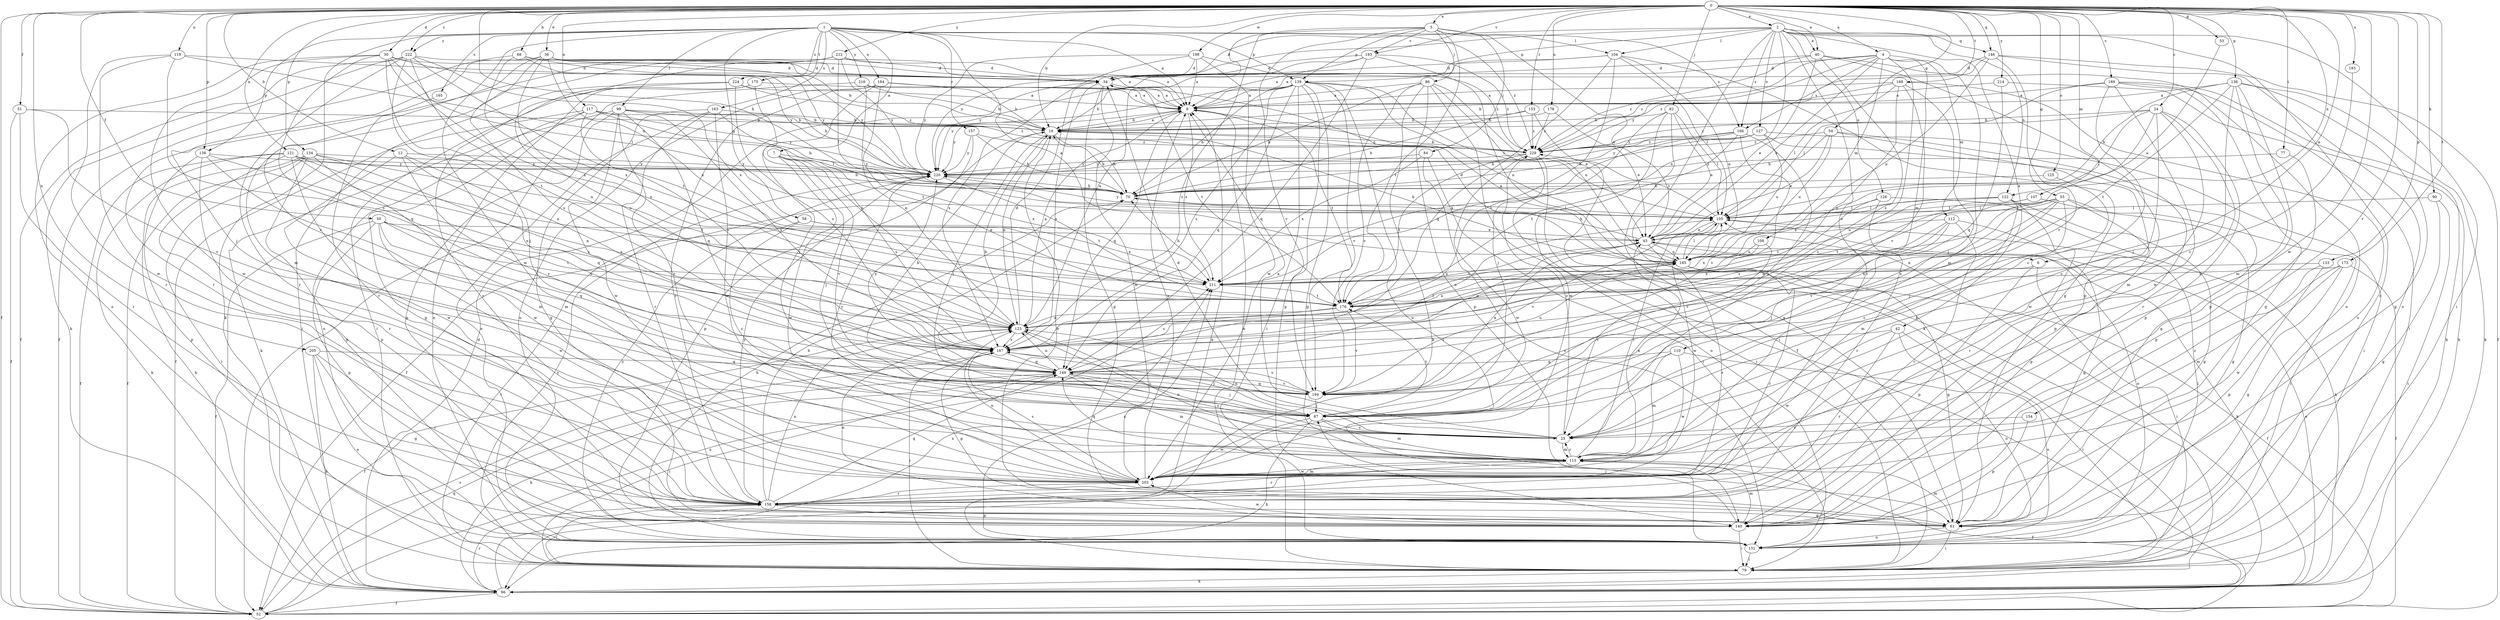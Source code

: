 strict digraph  {
0;
1;
2;
4;
5;
6;
7;
8;
12;
16;
24;
25;
30;
34;
36;
40;
42;
43;
50;
51;
52;
53;
54;
55;
58;
61;
68;
70;
77;
79;
82;
84;
86;
87;
90;
96;
99;
104;
105;
107;
108;
110;
112;
113;
117;
119;
121;
122;
123;
125;
126;
127;
131;
133;
134;
136;
138;
139;
140;
146;
149;
153;
154;
157;
158;
163;
165;
166;
167;
168;
173;
175;
176;
178;
183;
184;
185;
189;
193;
194;
198;
203;
205;
211;
212;
214;
216;
220;
222;
224;
229;
0 -> 2  [label=a];
0 -> 4  [label=a];
0 -> 5  [label=a];
0 -> 6  [label=a];
0 -> 12  [label=b];
0 -> 16  [label=b];
0 -> 24  [label=c];
0 -> 30  [label=d];
0 -> 36  [label=e];
0 -> 40  [label=e];
0 -> 50  [label=f];
0 -> 51  [label=f];
0 -> 52  [label=f];
0 -> 53  [label=g];
0 -> 54  [label=g];
0 -> 55  [label=g];
0 -> 68  [label=h];
0 -> 70  [label=h];
0 -> 77  [label=i];
0 -> 82  [label=j];
0 -> 90  [label=k];
0 -> 107  [label=m];
0 -> 117  [label=n];
0 -> 119  [label=n];
0 -> 121  [label=n];
0 -> 122  [label=n];
0 -> 125  [label=o];
0 -> 133  [label=p];
0 -> 134  [label=p];
0 -> 136  [label=p];
0 -> 138  [label=p];
0 -> 146  [label=q];
0 -> 153  [label=r];
0 -> 154  [label=r];
0 -> 168  [label=t];
0 -> 173  [label=t];
0 -> 178  [label=u];
0 -> 183  [label=u];
0 -> 189  [label=v];
0 -> 193  [label=v];
0 -> 198  [label=w];
0 -> 203  [label=w];
0 -> 205  [label=x];
0 -> 212  [label=y];
0 -> 214  [label=y];
0 -> 222  [label=z];
1 -> 6  [label=a];
1 -> 7  [label=a];
1 -> 8  [label=a];
1 -> 58  [label=g];
1 -> 96  [label=k];
1 -> 99  [label=l];
1 -> 138  [label=p];
1 -> 139  [label=p];
1 -> 157  [label=r];
1 -> 163  [label=s];
1 -> 165  [label=s];
1 -> 166  [label=s];
1 -> 175  [label=t];
1 -> 184  [label=u];
1 -> 203  [label=w];
1 -> 216  [label=y];
1 -> 222  [label=z];
1 -> 224  [label=z];
1 -> 229  [label=z];
2 -> 34  [label=d];
2 -> 40  [label=e];
2 -> 42  [label=e];
2 -> 79  [label=i];
2 -> 96  [label=k];
2 -> 104  [label=l];
2 -> 122  [label=n];
2 -> 126  [label=o];
2 -> 127  [label=o];
2 -> 131  [label=o];
2 -> 139  [label=p];
2 -> 146  [label=q];
2 -> 158  [label=r];
2 -> 166  [label=s];
2 -> 211  [label=x];
2 -> 220  [label=y];
4 -> 25  [label=c];
4 -> 34  [label=d];
4 -> 43  [label=e];
4 -> 108  [label=m];
4 -> 110  [label=m];
4 -> 112  [label=m];
4 -> 113  [label=m];
4 -> 166  [label=s];
4 -> 220  [label=y];
4 -> 229  [label=z];
5 -> 43  [label=e];
5 -> 84  [label=j];
5 -> 86  [label=j];
5 -> 104  [label=l];
5 -> 123  [label=n];
5 -> 139  [label=p];
5 -> 167  [label=s];
5 -> 176  [label=t];
5 -> 193  [label=v];
5 -> 194  [label=v];
6 -> 79  [label=i];
6 -> 140  [label=p];
6 -> 211  [label=x];
7 -> 87  [label=j];
7 -> 167  [label=s];
7 -> 194  [label=v];
7 -> 203  [label=w];
7 -> 211  [label=x];
7 -> 220  [label=y];
8 -> 16  [label=b];
8 -> 131  [label=o];
8 -> 149  [label=q];
8 -> 176  [label=t];
8 -> 211  [label=x];
8 -> 220  [label=y];
12 -> 149  [label=q];
12 -> 167  [label=s];
12 -> 194  [label=v];
12 -> 203  [label=w];
12 -> 220  [label=y];
16 -> 8  [label=a];
16 -> 52  [label=f];
16 -> 70  [label=h];
16 -> 87  [label=j];
16 -> 123  [label=n];
16 -> 229  [label=z];
24 -> 16  [label=b];
24 -> 25  [label=c];
24 -> 105  [label=l];
24 -> 113  [label=m];
24 -> 140  [label=p];
24 -> 158  [label=r];
24 -> 176  [label=t];
24 -> 229  [label=z];
25 -> 8  [label=a];
25 -> 34  [label=d];
25 -> 113  [label=m];
25 -> 123  [label=n];
25 -> 220  [label=y];
25 -> 229  [label=z];
30 -> 34  [label=d];
30 -> 105  [label=l];
30 -> 131  [label=o];
30 -> 149  [label=q];
30 -> 176  [label=t];
30 -> 203  [label=w];
30 -> 211  [label=x];
30 -> 220  [label=y];
34 -> 8  [label=a];
34 -> 61  [label=g];
34 -> 167  [label=s];
34 -> 176  [label=t];
34 -> 203  [label=w];
36 -> 8  [label=a];
36 -> 16  [label=b];
36 -> 34  [label=d];
36 -> 87  [label=j];
36 -> 123  [label=n];
36 -> 167  [label=s];
36 -> 194  [label=v];
36 -> 211  [label=x];
36 -> 220  [label=y];
40 -> 34  [label=d];
40 -> 43  [label=e];
40 -> 131  [label=o];
40 -> 140  [label=p];
40 -> 167  [label=s];
40 -> 229  [label=z];
42 -> 79  [label=i];
42 -> 131  [label=o];
42 -> 158  [label=r];
42 -> 167  [label=s];
42 -> 203  [label=w];
43 -> 70  [label=h];
43 -> 96  [label=k];
43 -> 158  [label=r];
43 -> 176  [label=t];
43 -> 185  [label=u];
50 -> 43  [label=e];
50 -> 52  [label=f];
50 -> 123  [label=n];
50 -> 140  [label=p];
50 -> 149  [label=q];
50 -> 176  [label=t];
50 -> 203  [label=w];
51 -> 16  [label=b];
51 -> 52  [label=f];
51 -> 158  [label=r];
51 -> 194  [label=v];
52 -> 149  [label=q];
52 -> 167  [label=s];
52 -> 211  [label=x];
53 -> 185  [label=u];
54 -> 43  [label=e];
54 -> 70  [label=h];
54 -> 140  [label=p];
54 -> 185  [label=u];
54 -> 203  [label=w];
54 -> 229  [label=z];
55 -> 79  [label=i];
55 -> 105  [label=l];
55 -> 113  [label=m];
55 -> 123  [label=n];
55 -> 140  [label=p];
55 -> 167  [label=s];
55 -> 176  [label=t];
55 -> 185  [label=u];
55 -> 194  [label=v];
58 -> 25  [label=c];
58 -> 43  [label=e];
58 -> 79  [label=i];
58 -> 211  [label=x];
61 -> 16  [label=b];
61 -> 79  [label=i];
61 -> 113  [label=m];
61 -> 131  [label=o];
68 -> 34  [label=d];
68 -> 52  [label=f];
68 -> 70  [label=h];
68 -> 211  [label=x];
68 -> 220  [label=y];
70 -> 16  [label=b];
70 -> 105  [label=l];
77 -> 140  [label=p];
77 -> 220  [label=y];
79 -> 8  [label=a];
79 -> 96  [label=k];
79 -> 220  [label=y];
82 -> 16  [label=b];
82 -> 43  [label=e];
82 -> 79  [label=i];
82 -> 87  [label=j];
82 -> 105  [label=l];
82 -> 203  [label=w];
84 -> 79  [label=i];
84 -> 131  [label=o];
84 -> 211  [label=x];
84 -> 220  [label=y];
86 -> 8  [label=a];
86 -> 43  [label=e];
86 -> 52  [label=f];
86 -> 70  [label=h];
86 -> 96  [label=k];
86 -> 140  [label=p];
86 -> 185  [label=u];
86 -> 194  [label=v];
87 -> 25  [label=c];
87 -> 96  [label=k];
87 -> 113  [label=m];
87 -> 176  [label=t];
87 -> 203  [label=w];
90 -> 61  [label=g];
90 -> 79  [label=i];
90 -> 105  [label=l];
96 -> 34  [label=d];
96 -> 43  [label=e];
96 -> 52  [label=f];
96 -> 105  [label=l];
96 -> 158  [label=r];
96 -> 211  [label=x];
99 -> 16  [label=b];
99 -> 25  [label=c];
99 -> 96  [label=k];
99 -> 140  [label=p];
99 -> 149  [label=q];
99 -> 167  [label=s];
99 -> 203  [label=w];
99 -> 229  [label=z];
104 -> 8  [label=a];
104 -> 34  [label=d];
104 -> 61  [label=g];
104 -> 105  [label=l];
104 -> 149  [label=q];
104 -> 167  [label=s];
104 -> 185  [label=u];
105 -> 43  [label=e];
105 -> 131  [label=o];
105 -> 194  [label=v];
105 -> 203  [label=w];
105 -> 220  [label=y];
105 -> 229  [label=z];
107 -> 61  [label=g];
107 -> 105  [label=l];
107 -> 176  [label=t];
108 -> 25  [label=c];
108 -> 185  [label=u];
108 -> 211  [label=x];
110 -> 87  [label=j];
110 -> 113  [label=m];
110 -> 131  [label=o];
110 -> 149  [label=q];
110 -> 203  [label=w];
112 -> 43  [label=e];
112 -> 61  [label=g];
112 -> 87  [label=j];
112 -> 123  [label=n];
112 -> 158  [label=r];
112 -> 194  [label=v];
113 -> 25  [label=c];
113 -> 43  [label=e];
113 -> 52  [label=f];
113 -> 105  [label=l];
113 -> 123  [label=n];
113 -> 149  [label=q];
113 -> 158  [label=r];
113 -> 203  [label=w];
117 -> 16  [label=b];
117 -> 52  [label=f];
117 -> 61  [label=g];
117 -> 70  [label=h];
117 -> 131  [label=o];
117 -> 167  [label=s];
117 -> 220  [label=y];
119 -> 34  [label=d];
119 -> 70  [label=h];
119 -> 158  [label=r];
119 -> 167  [label=s];
119 -> 203  [label=w];
121 -> 52  [label=f];
121 -> 70  [label=h];
121 -> 96  [label=k];
121 -> 123  [label=n];
121 -> 140  [label=p];
121 -> 203  [label=w];
121 -> 211  [label=x];
121 -> 220  [label=y];
122 -> 25  [label=c];
122 -> 43  [label=e];
122 -> 61  [label=g];
122 -> 105  [label=l];
122 -> 158  [label=r];
122 -> 176  [label=t];
123 -> 8  [label=a];
123 -> 25  [label=c];
123 -> 34  [label=d];
123 -> 52  [label=f];
123 -> 167  [label=s];
123 -> 185  [label=u];
125 -> 70  [label=h];
125 -> 87  [label=j];
126 -> 96  [label=k];
126 -> 105  [label=l];
126 -> 158  [label=r];
126 -> 167  [label=s];
127 -> 61  [label=g];
127 -> 70  [label=h];
127 -> 79  [label=i];
127 -> 185  [label=u];
127 -> 220  [label=y];
127 -> 229  [label=z];
131 -> 70  [label=h];
131 -> 79  [label=i];
131 -> 105  [label=l];
131 -> 211  [label=x];
131 -> 220  [label=y];
133 -> 113  [label=m];
133 -> 140  [label=p];
133 -> 211  [label=x];
134 -> 52  [label=f];
134 -> 79  [label=i];
134 -> 96  [label=k];
134 -> 113  [label=m];
134 -> 140  [label=p];
134 -> 167  [label=s];
134 -> 176  [label=t];
134 -> 220  [label=y];
136 -> 8  [label=a];
136 -> 61  [label=g];
136 -> 70  [label=h];
136 -> 87  [label=j];
136 -> 96  [label=k];
136 -> 113  [label=m];
136 -> 140  [label=p];
136 -> 176  [label=t];
138 -> 113  [label=m];
138 -> 123  [label=n];
138 -> 140  [label=p];
138 -> 158  [label=r];
138 -> 220  [label=y];
139 -> 8  [label=a];
139 -> 16  [label=b];
139 -> 61  [label=g];
139 -> 70  [label=h];
139 -> 79  [label=i];
139 -> 105  [label=l];
139 -> 131  [label=o];
139 -> 140  [label=p];
139 -> 149  [label=q];
139 -> 167  [label=s];
139 -> 185  [label=u];
139 -> 194  [label=v];
139 -> 220  [label=y];
140 -> 79  [label=i];
140 -> 87  [label=j];
140 -> 113  [label=m];
140 -> 123  [label=n];
140 -> 203  [label=w];
146 -> 34  [label=d];
146 -> 52  [label=f];
146 -> 131  [label=o];
146 -> 185  [label=u];
146 -> 194  [label=v];
146 -> 229  [label=z];
149 -> 16  [label=b];
149 -> 25  [label=c];
149 -> 79  [label=i];
149 -> 87  [label=j];
149 -> 96  [label=k];
149 -> 105  [label=l];
149 -> 113  [label=m];
149 -> 123  [label=n];
149 -> 185  [label=u];
149 -> 194  [label=v];
149 -> 220  [label=y];
153 -> 16  [label=b];
153 -> 61  [label=g];
153 -> 70  [label=h];
153 -> 229  [label=z];
154 -> 25  [label=c];
154 -> 140  [label=p];
157 -> 70  [label=h];
157 -> 140  [label=p];
157 -> 220  [label=y];
157 -> 229  [label=z];
158 -> 61  [label=g];
158 -> 70  [label=h];
158 -> 79  [label=i];
158 -> 123  [label=n];
158 -> 140  [label=p];
158 -> 149  [label=q];
158 -> 220  [label=y];
163 -> 16  [label=b];
163 -> 61  [label=g];
163 -> 105  [label=l];
163 -> 131  [label=o];
163 -> 158  [label=r];
163 -> 203  [label=w];
165 -> 158  [label=r];
166 -> 70  [label=h];
166 -> 87  [label=j];
166 -> 176  [label=t];
166 -> 194  [label=v];
166 -> 211  [label=x];
166 -> 229  [label=z];
167 -> 43  [label=e];
167 -> 61  [label=g];
167 -> 79  [label=i];
167 -> 87  [label=j];
167 -> 149  [label=q];
168 -> 8  [label=a];
168 -> 16  [label=b];
168 -> 87  [label=j];
168 -> 105  [label=l];
168 -> 123  [label=n];
168 -> 131  [label=o];
168 -> 194  [label=v];
173 -> 25  [label=c];
173 -> 52  [label=f];
173 -> 61  [label=g];
173 -> 203  [label=w];
173 -> 211  [label=x];
175 -> 8  [label=a];
175 -> 79  [label=i];
175 -> 123  [label=n];
175 -> 131  [label=o];
176 -> 123  [label=n];
176 -> 167  [label=s];
176 -> 185  [label=u];
176 -> 194  [label=v];
178 -> 16  [label=b];
178 -> 43  [label=e];
178 -> 229  [label=z];
183 -> 25  [label=c];
184 -> 8  [label=a];
184 -> 16  [label=b];
184 -> 87  [label=j];
184 -> 131  [label=o];
184 -> 158  [label=r];
184 -> 176  [label=t];
185 -> 8  [label=a];
185 -> 16  [label=b];
185 -> 34  [label=d];
185 -> 52  [label=f];
185 -> 61  [label=g];
185 -> 105  [label=l];
185 -> 158  [label=r];
185 -> 211  [label=x];
189 -> 8  [label=a];
189 -> 25  [label=c];
189 -> 61  [label=g];
189 -> 79  [label=i];
189 -> 96  [label=k];
189 -> 105  [label=l];
189 -> 203  [label=w];
193 -> 8  [label=a];
193 -> 34  [label=d];
193 -> 96  [label=k];
193 -> 149  [label=q];
193 -> 220  [label=y];
193 -> 229  [label=z];
194 -> 16  [label=b];
194 -> 43  [label=e];
194 -> 87  [label=j];
194 -> 149  [label=q];
194 -> 167  [label=s];
198 -> 8  [label=a];
198 -> 34  [label=d];
198 -> 167  [label=s];
198 -> 203  [label=w];
198 -> 220  [label=y];
198 -> 229  [label=z];
203 -> 8  [label=a];
203 -> 113  [label=m];
203 -> 123  [label=n];
203 -> 158  [label=r];
203 -> 167  [label=s];
205 -> 61  [label=g];
205 -> 96  [label=k];
205 -> 131  [label=o];
205 -> 149  [label=q];
205 -> 158  [label=r];
211 -> 70  [label=h];
211 -> 176  [label=t];
212 -> 8  [label=a];
212 -> 34  [label=d];
212 -> 105  [label=l];
212 -> 113  [label=m];
212 -> 158  [label=r];
212 -> 167  [label=s];
212 -> 220  [label=y];
214 -> 8  [label=a];
214 -> 96  [label=k];
214 -> 149  [label=q];
216 -> 8  [label=a];
216 -> 16  [label=b];
216 -> 52  [label=f];
216 -> 123  [label=n];
220 -> 70  [label=h];
220 -> 176  [label=t];
222 -> 34  [label=d];
222 -> 52  [label=f];
222 -> 87  [label=j];
222 -> 96  [label=k];
222 -> 123  [label=n];
222 -> 158  [label=r];
222 -> 176  [label=t];
222 -> 211  [label=x];
224 -> 8  [label=a];
224 -> 79  [label=i];
224 -> 158  [label=r];
224 -> 167  [label=s];
224 -> 229  [label=z];
229 -> 16  [label=b];
229 -> 79  [label=i];
229 -> 131  [label=o];
229 -> 176  [label=t];
229 -> 203  [label=w];
229 -> 220  [label=y];
}
